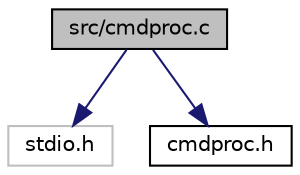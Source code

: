 digraph "src/cmdproc.c"
{
 // LATEX_PDF_SIZE
  edge [fontname="Helvetica",fontsize="10",labelfontname="Helvetica",labelfontsize="10"];
  node [fontname="Helvetica",fontsize="10",shape=record];
  Node1 [label="src/cmdproc.c",height=0.2,width=0.4,color="black", fillcolor="grey75", style="filled", fontcolor="black",tooltip="functions to create the PID controller"];
  Node1 -> Node2 [color="midnightblue",fontsize="10",style="solid",fontname="Helvetica"];
  Node2 [label="stdio.h",height=0.2,width=0.4,color="grey75", fillcolor="white", style="filled",tooltip=" "];
  Node1 -> Node3 [color="midnightblue",fontsize="10",style="solid",fontname="Helvetica"];
  Node3 [label="cmdproc.h",height=0.2,width=0.4,color="black", fillcolor="white", style="filled",URL="$cmdproc_8h.html",tooltip=" "];
}
